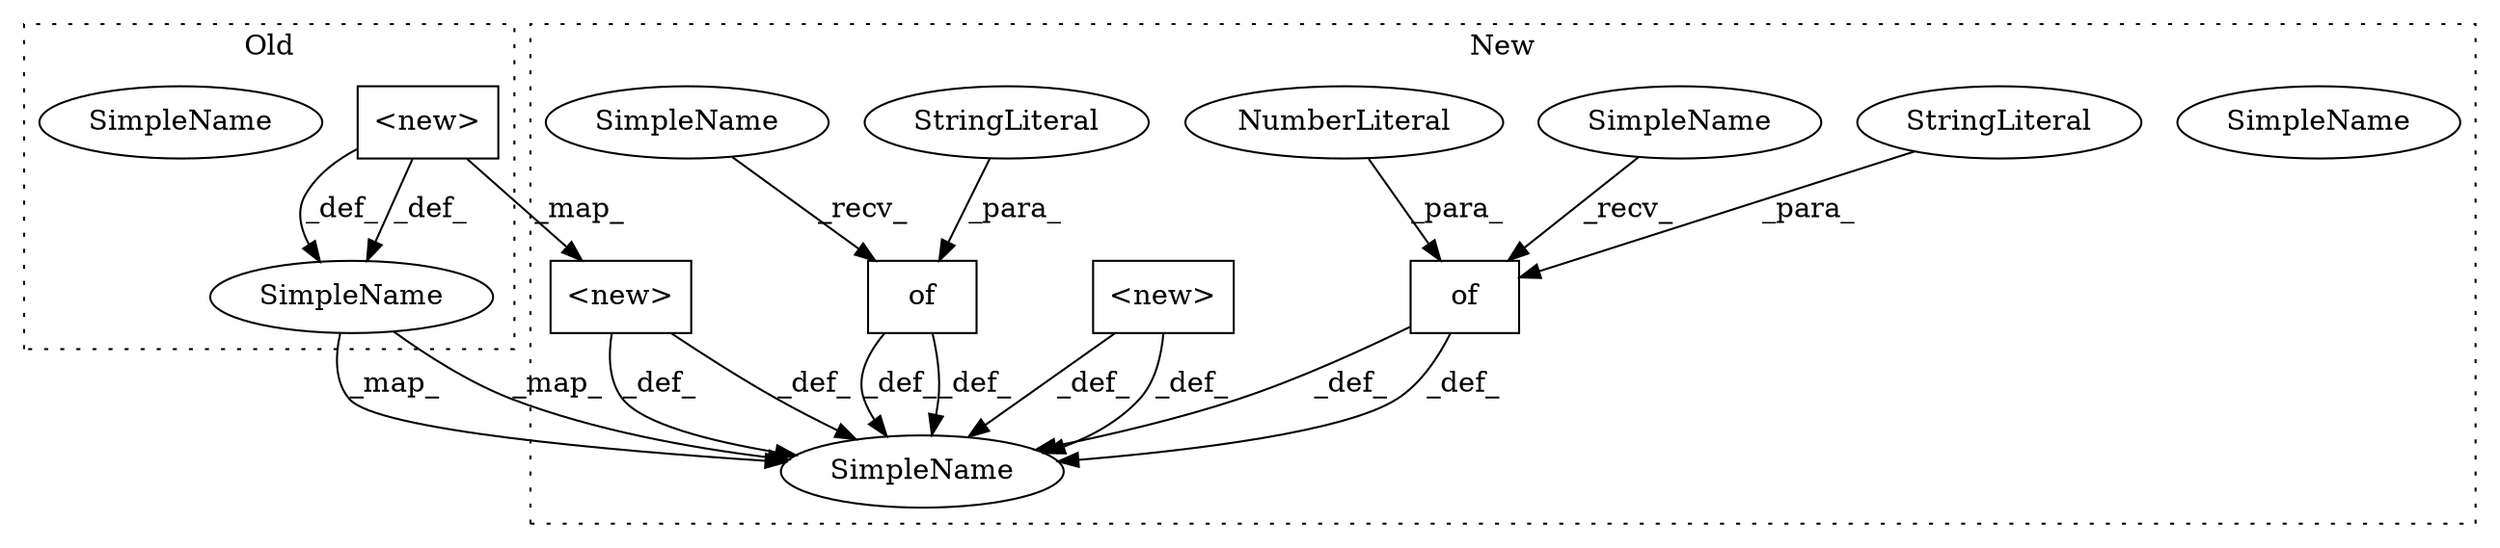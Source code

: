 digraph G {
subgraph cluster0 {
1 [label="<new>" a="14" s="1591" l="43" shape="box"];
3 [label="SimpleName" a="42" s="949" l="11" shape="ellipse"];
6 [label="SimpleName" a="42" s="949" l="11" shape="ellipse"];
label = "Old";
style="dotted";
}
subgraph cluster1 {
2 [label="<new>" a="14" s="2027" l="43" shape="box"];
4 [label="SimpleName" a="42" s="949" l="11" shape="ellipse"];
5 [label="SimpleName" a="42" s="949" l="11" shape="ellipse"];
7 [label="<new>" a="14" s="1703" l="58" shape="box"];
8 [label="of" a="32" s="2221,2240" l="3,1" shape="box"];
9 [label="NumberLiteral" a="34" s="2236" l="4" shape="ellipse"];
10 [label="StringLiteral" a="45" s="2224" l="11" shape="ellipse"];
11 [label="of" a="32" s="1785,1804" l="3,1" shape="box"];
12 [label="StringLiteral" a="45" s="1788" l="11" shape="ellipse"];
13 [label="SimpleName" a="42" s="2217" l="3" shape="ellipse"];
14 [label="SimpleName" a="42" s="1781" l="3" shape="ellipse"];
label = "New";
style="dotted";
}
1 -> 6 [label="_def_"];
1 -> 6 [label="_def_"];
1 -> 2 [label="_map_"];
2 -> 5 [label="_def_"];
2 -> 5 [label="_def_"];
6 -> 5 [label="_map_"];
6 -> 5 [label="_map_"];
7 -> 5 [label="_def_"];
7 -> 5 [label="_def_"];
8 -> 5 [label="_def_"];
8 -> 5 [label="_def_"];
9 -> 8 [label="_para_"];
10 -> 8 [label="_para_"];
11 -> 5 [label="_def_"];
11 -> 5 [label="_def_"];
12 -> 11 [label="_para_"];
13 -> 8 [label="_recv_"];
14 -> 11 [label="_recv_"];
}